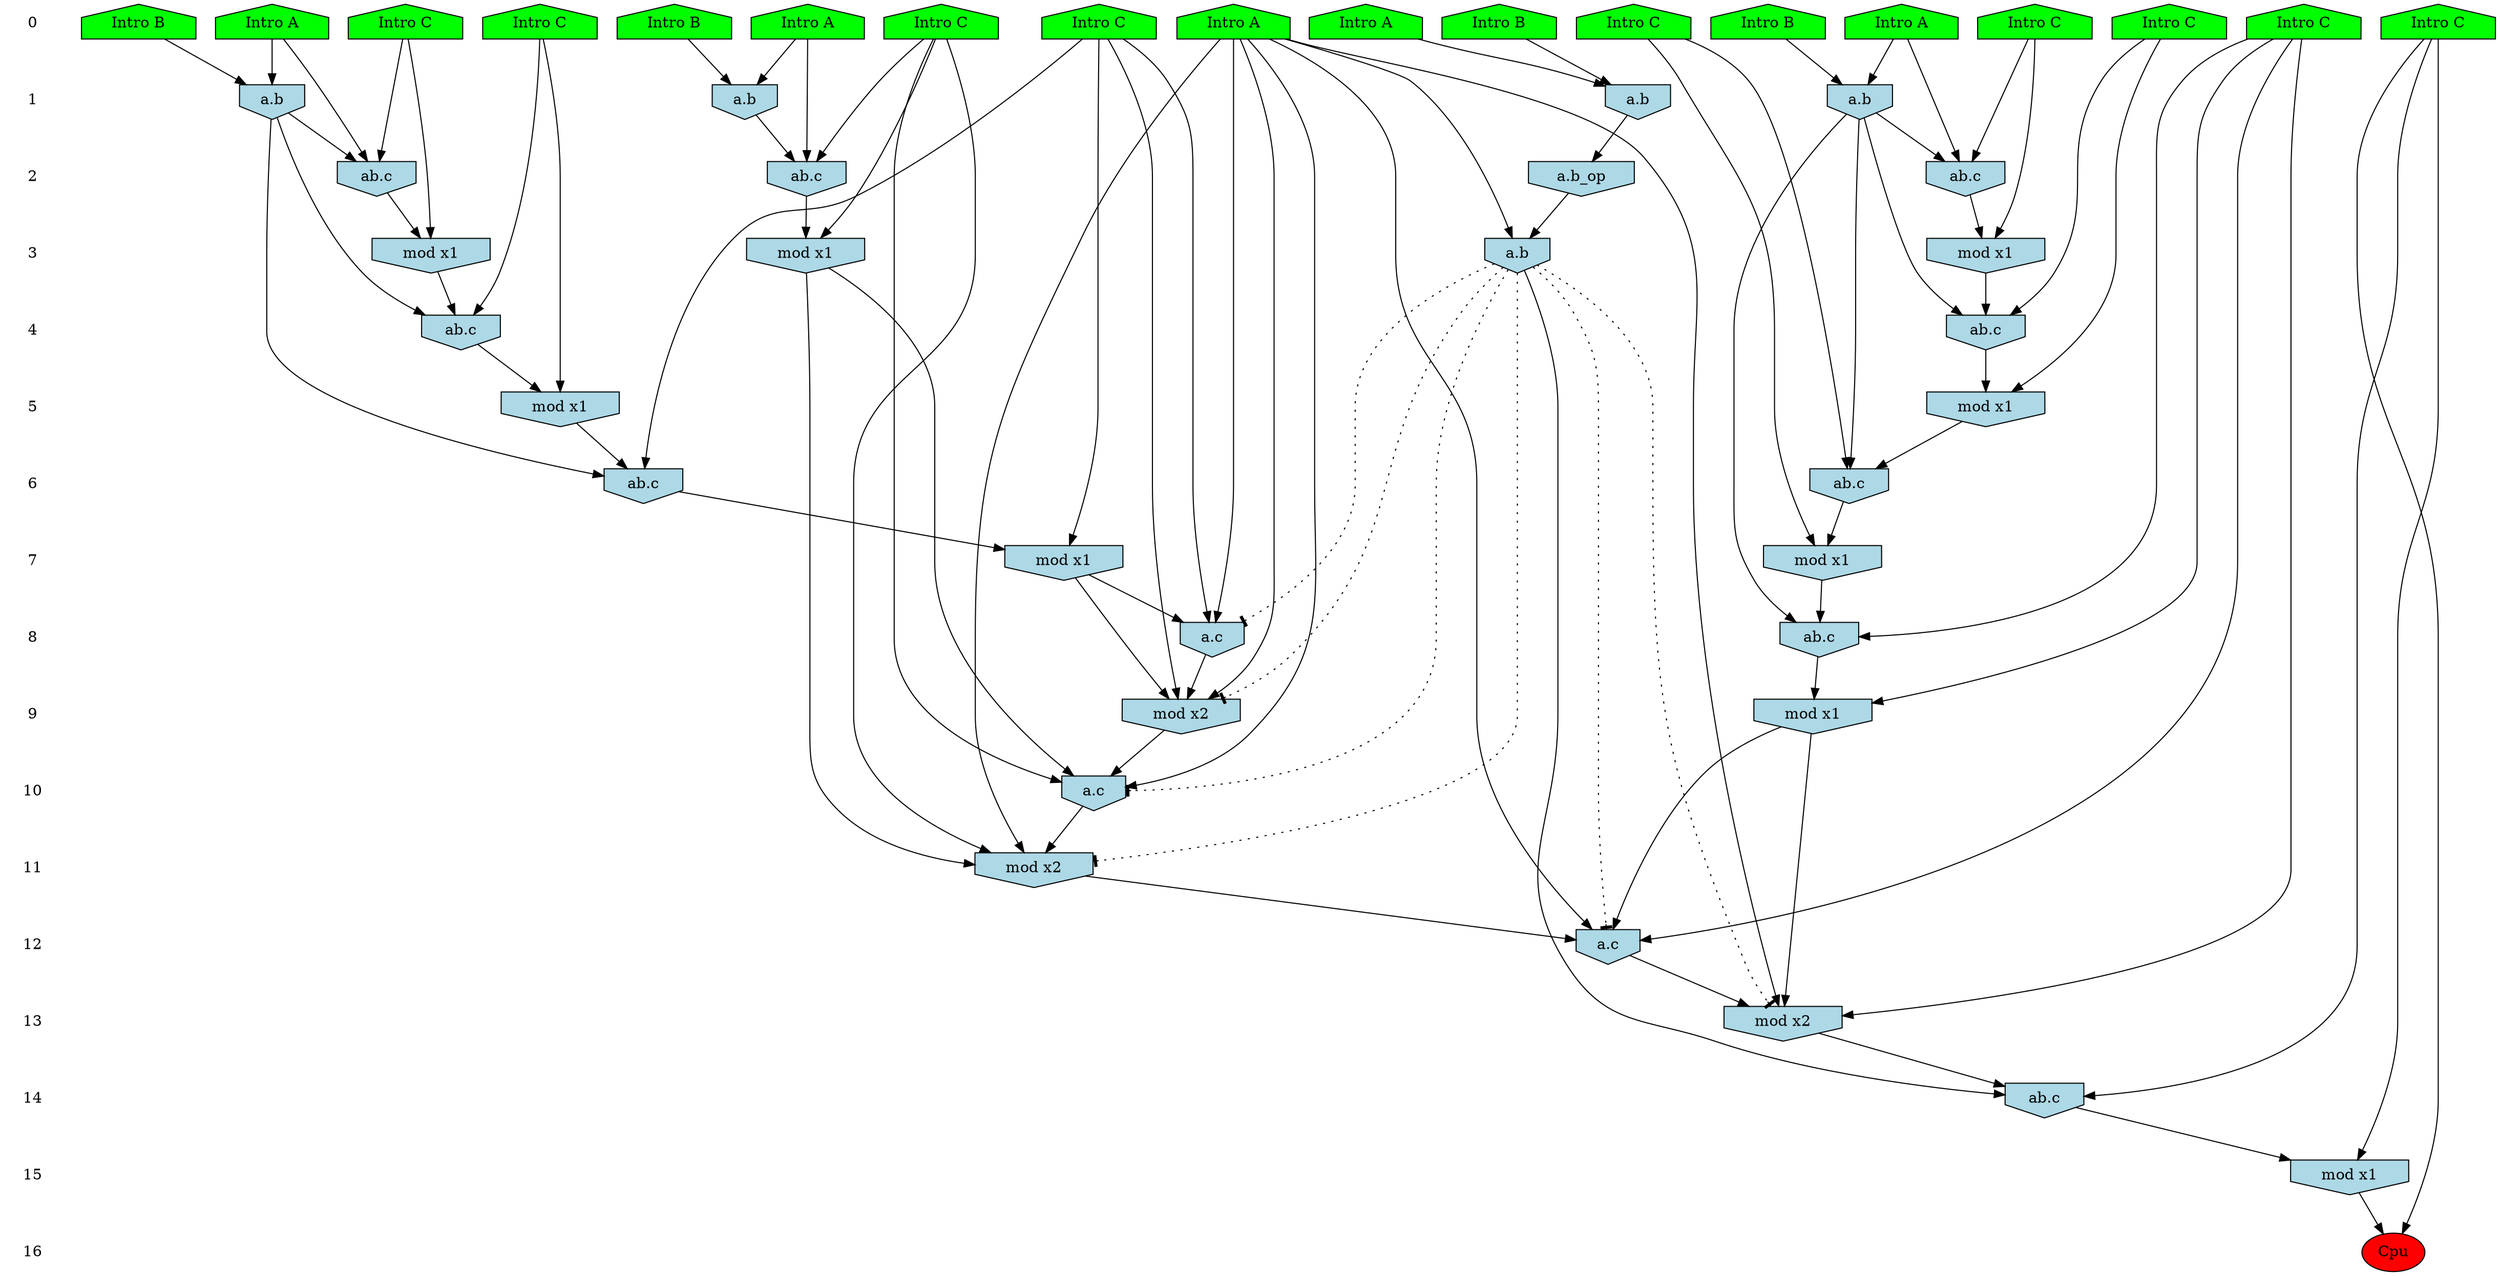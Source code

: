 /* Compression of 1 causal flows obtained in average at 1.096802E+01 t.u */
/* Compressed causal flows were: [1510] */
digraph G{
 ranksep=.5 ; 
{ rank = same ; "0" [shape=plaintext] ; node_1 [label ="Intro A", shape=house, style=filled, fillcolor=green] ;
node_2 [label ="Intro B", shape=house, style=filled, fillcolor=green] ;
node_3 [label ="Intro A", shape=house, style=filled, fillcolor=green] ;
node_4 [label ="Intro A", shape=house, style=filled, fillcolor=green] ;
node_5 [label ="Intro B", shape=house, style=filled, fillcolor=green] ;
node_6 [label ="Intro B", shape=house, style=filled, fillcolor=green] ;
node_7 [label ="Intro B", shape=house, style=filled, fillcolor=green] ;
node_8 [label ="Intro A", shape=house, style=filled, fillcolor=green] ;
node_9 [label ="Intro A", shape=house, style=filled, fillcolor=green] ;
node_10 [label ="Intro C", shape=house, style=filled, fillcolor=green] ;
node_11 [label ="Intro C", shape=house, style=filled, fillcolor=green] ;
node_12 [label ="Intro C", shape=house, style=filled, fillcolor=green] ;
node_13 [label ="Intro C", shape=house, style=filled, fillcolor=green] ;
node_14 [label ="Intro C", shape=house, style=filled, fillcolor=green] ;
node_15 [label ="Intro C", shape=house, style=filled, fillcolor=green] ;
node_16 [label ="Intro C", shape=house, style=filled, fillcolor=green] ;
node_17 [label ="Intro C", shape=house, style=filled, fillcolor=green] ;
node_18 [label ="Intro C", shape=house, style=filled, fillcolor=green] ;
}
{ rank = same ; "1" [shape=plaintext] ; node_19 [label="a.b", shape=invhouse, style=filled, fillcolor = lightblue] ;
node_20 [label="a.b", shape=invhouse, style=filled, fillcolor = lightblue] ;
node_21 [label="a.b", shape=invhouse, style=filled, fillcolor = lightblue] ;
node_36 [label="a.b", shape=invhouse, style=filled, fillcolor = lightblue] ;
}
{ rank = same ; "2" [shape=plaintext] ; node_22 [label="ab.c", shape=invhouse, style=filled, fillcolor = lightblue] ;
node_24 [label="ab.c", shape=invhouse, style=filled, fillcolor = lightblue] ;
node_26 [label="ab.c", shape=invhouse, style=filled, fillcolor = lightblue] ;
node_45 [label="a.b_op", shape=invhouse, style=filled, fillcolor = lightblue] ;
}
{ rank = same ; "3" [shape=plaintext] ; node_23 [label="mod x1", shape=invhouse, style=filled, fillcolor = lightblue] ;
node_25 [label="mod x1", shape=invhouse, style=filled, fillcolor = lightblue] ;
node_27 [label="mod x1", shape=invhouse, style=filled, fillcolor = lightblue] ;
node_46 [label="a.b", shape=invhouse, style=filled, fillcolor = lightblue] ;
}
{ rank = same ; "4" [shape=plaintext] ; node_28 [label="ab.c", shape=invhouse, style=filled, fillcolor = lightblue] ;
node_29 [label="ab.c", shape=invhouse, style=filled, fillcolor = lightblue] ;
}
{ rank = same ; "5" [shape=plaintext] ; node_30 [label="mod x1", shape=invhouse, style=filled, fillcolor = lightblue] ;
node_33 [label="mod x1", shape=invhouse, style=filled, fillcolor = lightblue] ;
}
{ rank = same ; "6" [shape=plaintext] ; node_31 [label="ab.c", shape=invhouse, style=filled, fillcolor = lightblue] ;
node_35 [label="ab.c", shape=invhouse, style=filled, fillcolor = lightblue] ;
}
{ rank = same ; "7" [shape=plaintext] ; node_32 [label="mod x1", shape=invhouse, style=filled, fillcolor = lightblue] ;
node_38 [label="mod x1", shape=invhouse, style=filled, fillcolor = lightblue] ;
}
{ rank = same ; "8" [shape=plaintext] ; node_34 [label="a.c", shape=invhouse, style=filled, fillcolor = lightblue] ;
node_39 [label="ab.c", shape=invhouse, style=filled, fillcolor = lightblue] ;
}
{ rank = same ; "9" [shape=plaintext] ; node_37 [label="mod x2", shape=invhouse, style=filled, fillcolor = lightblue] ;
node_40 [label="mod x1", shape=invhouse, style=filled, fillcolor = lightblue] ;
}
{ rank = same ; "10" [shape=plaintext] ; node_41 [label="a.c", shape=invhouse, style=filled, fillcolor = lightblue] ;
}
{ rank = same ; "11" [shape=plaintext] ; node_42 [label="mod x2", shape=invhouse, style=filled, fillcolor = lightblue] ;
}
{ rank = same ; "12" [shape=plaintext] ; node_43 [label="a.c", shape=invhouse, style=filled, fillcolor = lightblue] ;
}
{ rank = same ; "13" [shape=plaintext] ; node_44 [label="mod x2", shape=invhouse, style=filled, fillcolor = lightblue] ;
}
{ rank = same ; "14" [shape=plaintext] ; node_47 [label="ab.c", shape=invhouse, style=filled, fillcolor = lightblue] ;
}
{ rank = same ; "15" [shape=plaintext] ; node_48 [label="mod x1", shape=invhouse, style=filled, fillcolor = lightblue] ;
}
{ rank = same ; "16" [shape=plaintext] ; node_49 [label ="Cpu", style=filled, fillcolor=red] ;
}
"0" -> "1" [style="invis"]; 
"1" -> "2" [style="invis"]; 
"2" -> "3" [style="invis"]; 
"3" -> "4" [style="invis"]; 
"4" -> "5" [style="invis"]; 
"5" -> "6" [style="invis"]; 
"6" -> "7" [style="invis"]; 
"7" -> "8" [style="invis"]; 
"8" -> "9" [style="invis"]; 
"9" -> "10" [style="invis"]; 
"10" -> "11" [style="invis"]; 
"11" -> "12" [style="invis"]; 
"12" -> "13" [style="invis"]; 
"13" -> "14" [style="invis"]; 
"14" -> "15" [style="invis"]; 
"15" -> "16" [style="invis"]; 
node_1 -> node_19
node_5 -> node_19
node_3 -> node_20
node_6 -> node_20
node_4 -> node_21
node_7 -> node_21
node_1 -> node_22
node_14 -> node_22
node_19 -> node_22
node_14 -> node_23
node_22 -> node_23
node_3 -> node_24
node_17 -> node_24
node_20 -> node_24
node_17 -> node_25
node_24 -> node_25
node_4 -> node_26
node_16 -> node_26
node_21 -> node_26
node_16 -> node_27
node_26 -> node_27
node_11 -> node_28
node_21 -> node_28
node_27 -> node_28
node_18 -> node_29
node_20 -> node_29
node_25 -> node_29
node_18 -> node_30
node_29 -> node_30
node_13 -> node_31
node_20 -> node_31
node_30 -> node_31
node_13 -> node_32
node_31 -> node_32
node_11 -> node_33
node_28 -> node_33
node_9 -> node_34
node_13 -> node_34
node_32 -> node_34
node_12 -> node_35
node_21 -> node_35
node_33 -> node_35
node_2 -> node_36
node_8 -> node_36
node_9 -> node_37
node_13 -> node_37
node_32 -> node_37
node_34 -> node_37
node_12 -> node_38
node_35 -> node_38
node_15 -> node_39
node_21 -> node_39
node_38 -> node_39
node_15 -> node_40
node_39 -> node_40
node_9 -> node_41
node_14 -> node_41
node_23 -> node_41
node_37 -> node_41
node_9 -> node_42
node_14 -> node_42
node_23 -> node_42
node_41 -> node_42
node_9 -> node_43
node_15 -> node_43
node_40 -> node_43
node_42 -> node_43
node_9 -> node_44
node_15 -> node_44
node_40 -> node_44
node_43 -> node_44
node_36 -> node_45
node_9 -> node_46
node_45 -> node_46
node_10 -> node_47
node_44 -> node_47
node_46 -> node_47
node_10 -> node_48
node_47 -> node_48
node_10 -> node_49
node_48 -> node_49
node_46 -> node_44 [style=dotted, arrowhead = tee] 
node_46 -> node_43 [style=dotted, arrowhead = tee] 
node_46 -> node_42 [style=dotted, arrowhead = tee] 
node_46 -> node_41 [style=dotted, arrowhead = tee] 
node_46 -> node_37 [style=dotted, arrowhead = tee] 
node_46 -> node_34 [style=dotted, arrowhead = tee] 
}
/*
 Dot generation time: 0.000205
*/
